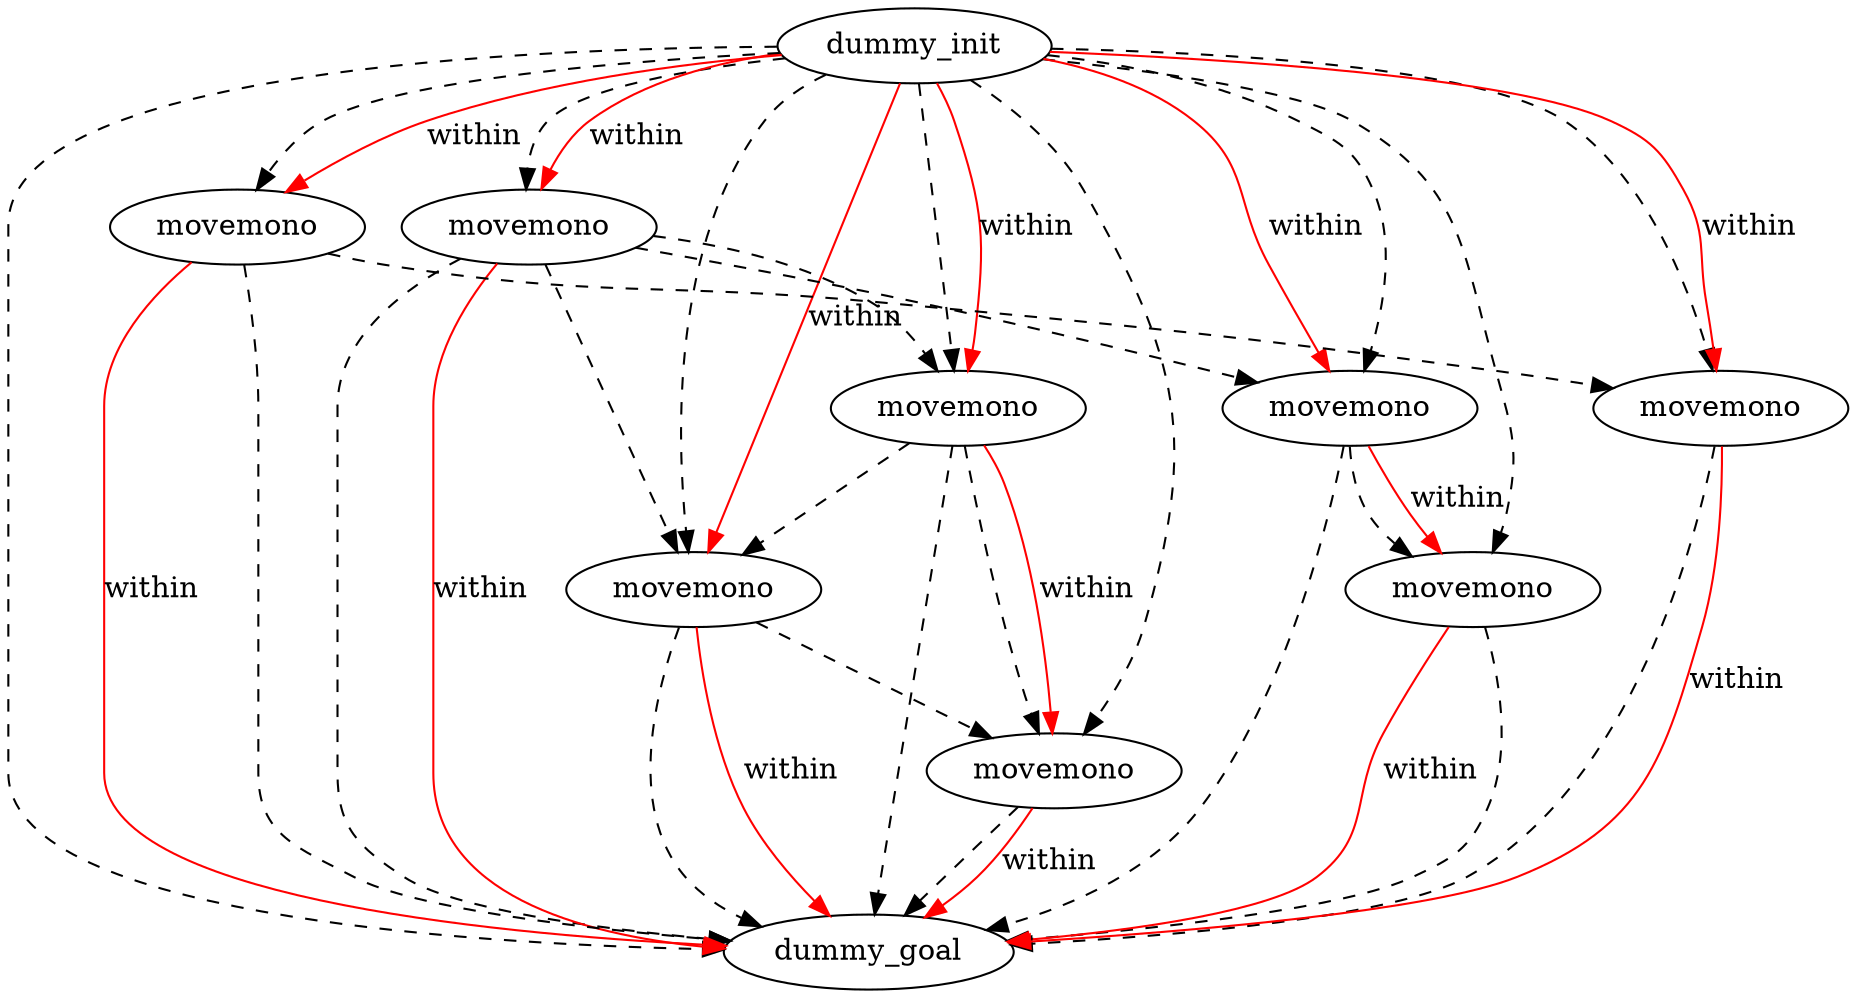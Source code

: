 digraph {
	"eeb44055-ea62-8d3d-80a2-4679ed95e829" [label=dummy_init]
	"86403806-a366-6154-7136-e9e57f71a837" [label=dummy_goal]
	"ef30681c-e61b-4afc-a282-84df019b2b5d" [label=movemono]
	"5995e5f4-4c85-45c1-b159-f8a48a802429" [label=movemono]
	"6577aba9-9e65-79a5-92f7-d82a70186dce" [label=movemono]
	"66747987-658e-a17a-0a01-7177756c1d0f" [label=movemono]
	"8da72e1a-1b21-eb27-feae-0fb8be56db4c" [label=movemono]
	"66f0c1f5-28ca-1d6f-744a-7cf510ca8162" [label=movemono]
	"1c34abb3-dbcb-ded5-6287-64c1e4f3e04d" [label=movemono]
	"88118127-9359-2195-a321-2daa865394a3" [label=movemono]
	"eeb44055-ea62-8d3d-80a2-4679ed95e829" -> "6577aba9-9e65-79a5-92f7-d82a70186dce" [color=black style=dashed]
	"8da72e1a-1b21-eb27-feae-0fb8be56db4c" -> "66747987-658e-a17a-0a01-7177756c1d0f" [color=black style=dashed]
	"ef30681c-e61b-4afc-a282-84df019b2b5d" -> "8da72e1a-1b21-eb27-feae-0fb8be56db4c" [color=black style=dashed]
	"8da72e1a-1b21-eb27-feae-0fb8be56db4c" -> "86403806-a366-6154-7136-e9e57f71a837" [color=black style=dashed]
	"ef30681c-e61b-4afc-a282-84df019b2b5d" -> "6577aba9-9e65-79a5-92f7-d82a70186dce" [color=black style=dashed]
	"6577aba9-9e65-79a5-92f7-d82a70186dce" -> "86403806-a366-6154-7136-e9e57f71a837" [color=black style=dashed]
	"6577aba9-9e65-79a5-92f7-d82a70186dce" -> "66747987-658e-a17a-0a01-7177756c1d0f" [color=black style=dashed]
	"eeb44055-ea62-8d3d-80a2-4679ed95e829" -> "8da72e1a-1b21-eb27-feae-0fb8be56db4c" [color=black style=dashed]
	"88118127-9359-2195-a321-2daa865394a3" -> "86403806-a366-6154-7136-e9e57f71a837" [color=black style=dashed]
	"66f0c1f5-28ca-1d6f-744a-7cf510ca8162" -> "86403806-a366-6154-7136-e9e57f71a837" [color=black style=dashed]
	"1c34abb3-dbcb-ded5-6287-64c1e4f3e04d" -> "66f0c1f5-28ca-1d6f-744a-7cf510ca8162" [color=black style=dashed]
	"66747987-658e-a17a-0a01-7177756c1d0f" -> "86403806-a366-6154-7136-e9e57f71a837" [color=black style=dashed]
	"ef30681c-e61b-4afc-a282-84df019b2b5d" -> "1c34abb3-dbcb-ded5-6287-64c1e4f3e04d" [color=black style=dashed]
	"1c34abb3-dbcb-ded5-6287-64c1e4f3e04d" -> "86403806-a366-6154-7136-e9e57f71a837" [color=black style=dashed]
	"ef30681c-e61b-4afc-a282-84df019b2b5d" -> "86403806-a366-6154-7136-e9e57f71a837" [color=black style=dashed]
	"eeb44055-ea62-8d3d-80a2-4679ed95e829" -> "5995e5f4-4c85-45c1-b159-f8a48a802429" [color=black style=dashed]
	"eeb44055-ea62-8d3d-80a2-4679ed95e829" -> "1c34abb3-dbcb-ded5-6287-64c1e4f3e04d" [color=black style=dashed]
	"eeb44055-ea62-8d3d-80a2-4679ed95e829" -> "86403806-a366-6154-7136-e9e57f71a837" [color=black style=dashed]
	"eeb44055-ea62-8d3d-80a2-4679ed95e829" -> "ef30681c-e61b-4afc-a282-84df019b2b5d" [color=black style=dashed]
	"eeb44055-ea62-8d3d-80a2-4679ed95e829" -> "66747987-658e-a17a-0a01-7177756c1d0f" [color=black style=dashed]
	"eeb44055-ea62-8d3d-80a2-4679ed95e829" -> "66f0c1f5-28ca-1d6f-744a-7cf510ca8162" [color=black style=dashed]
	"eeb44055-ea62-8d3d-80a2-4679ed95e829" -> "88118127-9359-2195-a321-2daa865394a3" [color=black style=dashed]
	"5995e5f4-4c85-45c1-b159-f8a48a802429" -> "88118127-9359-2195-a321-2daa865394a3" [color=black style=dashed]
	"8da72e1a-1b21-eb27-feae-0fb8be56db4c" -> "6577aba9-9e65-79a5-92f7-d82a70186dce" [color=black style=dashed]
	"5995e5f4-4c85-45c1-b159-f8a48a802429" -> "86403806-a366-6154-7136-e9e57f71a837" [color=black style=dashed]
	"88118127-9359-2195-a321-2daa865394a3" -> "86403806-a366-6154-7136-e9e57f71a837" [label=within color=red]
	"ef30681c-e61b-4afc-a282-84df019b2b5d" -> "86403806-a366-6154-7136-e9e57f71a837" [label=within color=red]
	"eeb44055-ea62-8d3d-80a2-4679ed95e829" -> "88118127-9359-2195-a321-2daa865394a3" [label=within color=red]
	"eeb44055-ea62-8d3d-80a2-4679ed95e829" -> "8da72e1a-1b21-eb27-feae-0fb8be56db4c" [label=within color=red]
	"5995e5f4-4c85-45c1-b159-f8a48a802429" -> "86403806-a366-6154-7136-e9e57f71a837" [label=within color=red]
	"1c34abb3-dbcb-ded5-6287-64c1e4f3e04d" -> "66f0c1f5-28ca-1d6f-744a-7cf510ca8162" [label=within color=red]
	"eeb44055-ea62-8d3d-80a2-4679ed95e829" -> "ef30681c-e61b-4afc-a282-84df019b2b5d" [label=within color=red]
	"8da72e1a-1b21-eb27-feae-0fb8be56db4c" -> "66747987-658e-a17a-0a01-7177756c1d0f" [label=within color=red]
	"eeb44055-ea62-8d3d-80a2-4679ed95e829" -> "6577aba9-9e65-79a5-92f7-d82a70186dce" [label=within color=red]
	"66f0c1f5-28ca-1d6f-744a-7cf510ca8162" -> "86403806-a366-6154-7136-e9e57f71a837" [label=within color=red]
	"6577aba9-9e65-79a5-92f7-d82a70186dce" -> "86403806-a366-6154-7136-e9e57f71a837" [label=within color=red]
	"66747987-658e-a17a-0a01-7177756c1d0f" -> "86403806-a366-6154-7136-e9e57f71a837" [label=within color=red]
	"eeb44055-ea62-8d3d-80a2-4679ed95e829" -> "1c34abb3-dbcb-ded5-6287-64c1e4f3e04d" [label=within color=red]
	"eeb44055-ea62-8d3d-80a2-4679ed95e829" -> "5995e5f4-4c85-45c1-b159-f8a48a802429" [label=within color=red]
}
